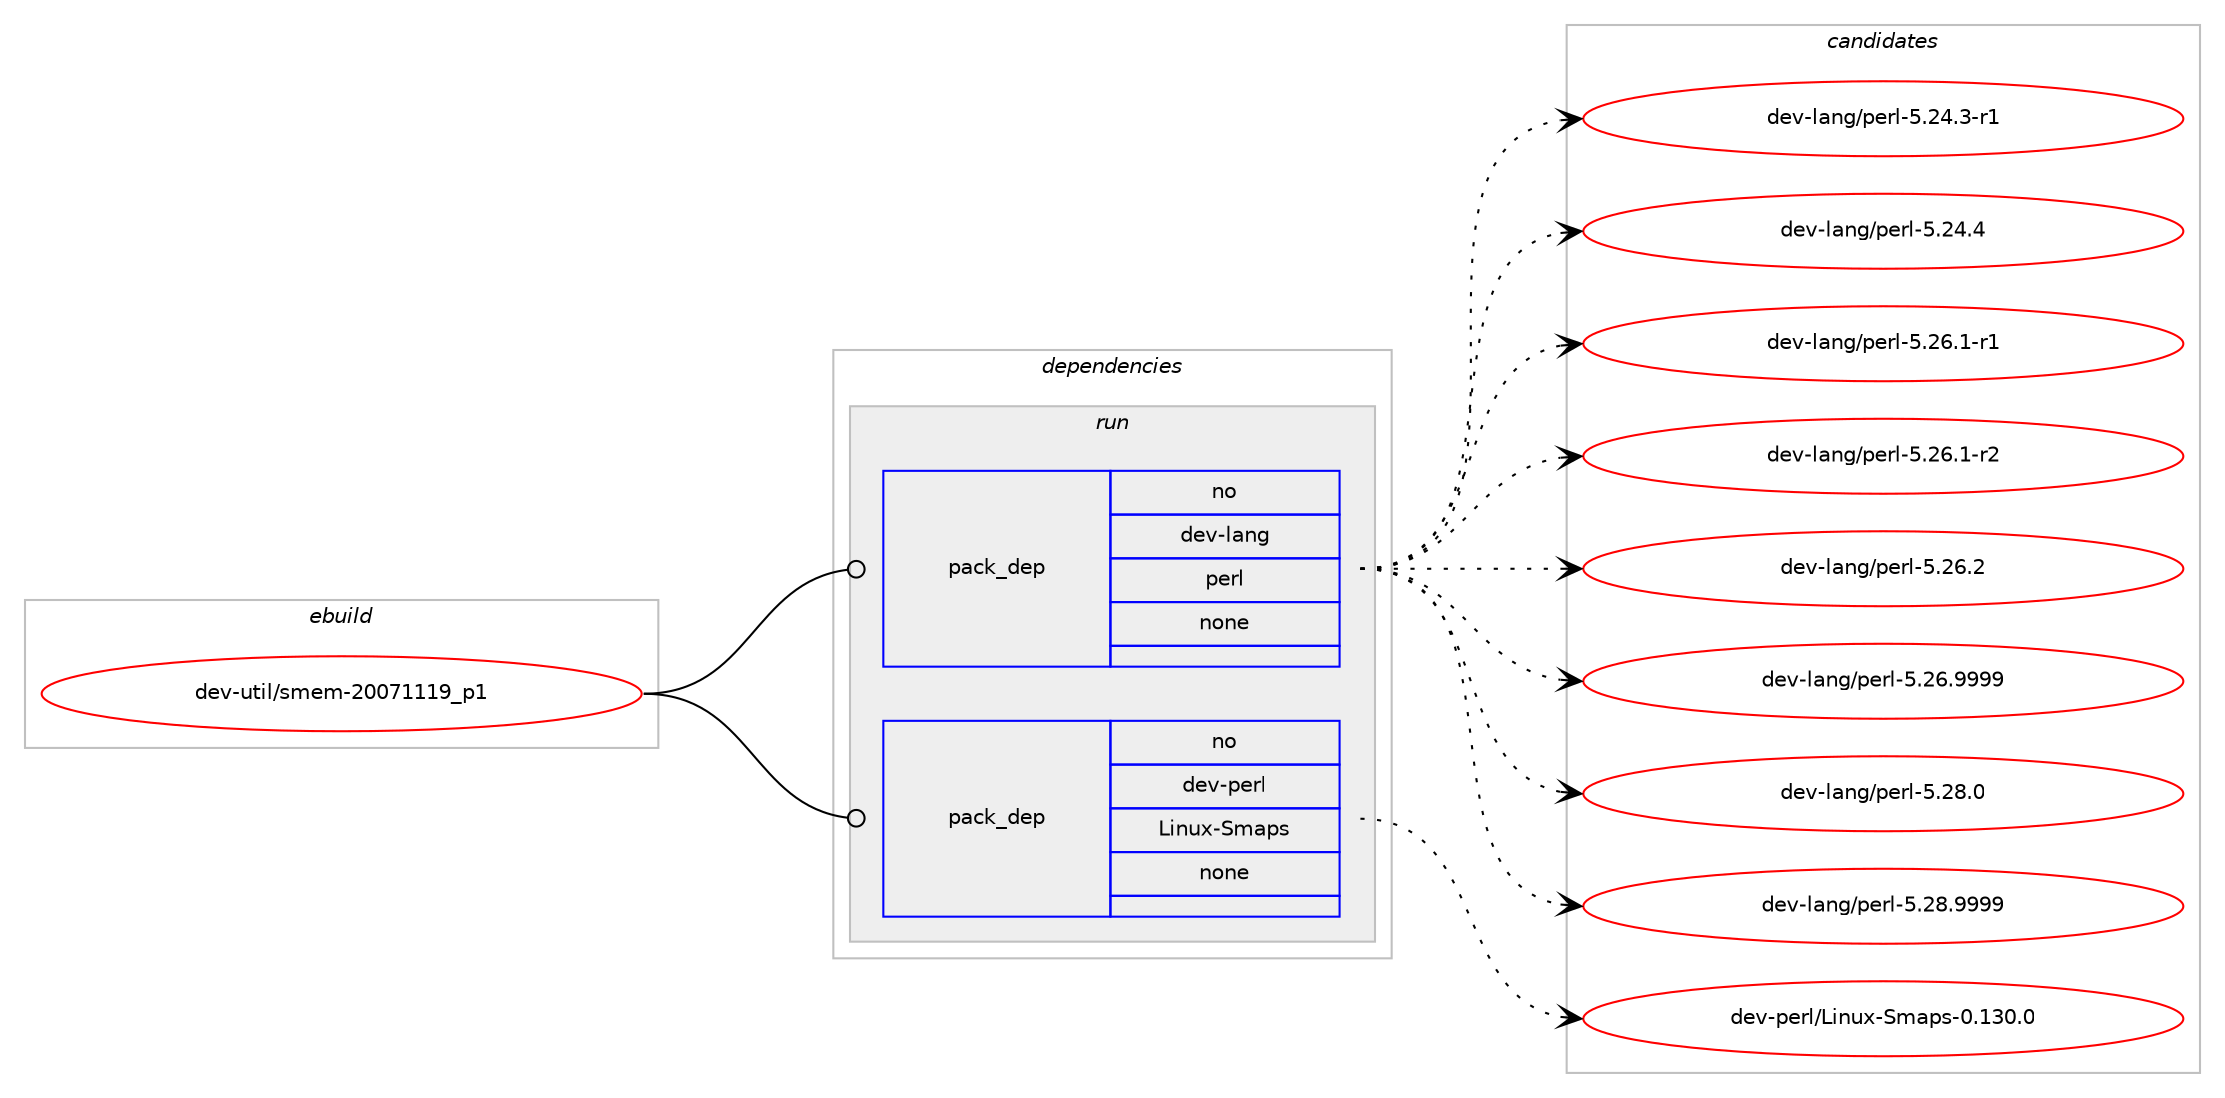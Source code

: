 digraph prolog {

# *************
# Graph options
# *************

newrank=true;
concentrate=true;
compound=true;
graph [rankdir=LR,fontname=Helvetica,fontsize=10,ranksep=1.5];#, ranksep=2.5, nodesep=0.2];
edge  [arrowhead=vee];
node  [fontname=Helvetica,fontsize=10];

# **********
# The ebuild
# **********

subgraph cluster_leftcol {
color=gray;
rank=same;
label=<<i>ebuild</i>>;
id [label="dev-util/smem-20071119_p1", color=red, width=4, href="../dev-util/smem-20071119_p1.svg"];
}

# ****************
# The dependencies
# ****************

subgraph cluster_midcol {
color=gray;
label=<<i>dependencies</i>>;
subgraph cluster_compile {
fillcolor="#eeeeee";
style=filled;
label=<<i>compile</i>>;
}
subgraph cluster_compileandrun {
fillcolor="#eeeeee";
style=filled;
label=<<i>compile and run</i>>;
}
subgraph cluster_run {
fillcolor="#eeeeee";
style=filled;
label=<<i>run</i>>;
subgraph pack1100368 {
dependency1549156 [label=<<TABLE BORDER="0" CELLBORDER="1" CELLSPACING="0" CELLPADDING="4" WIDTH="220"><TR><TD ROWSPAN="6" CELLPADDING="30">pack_dep</TD></TR><TR><TD WIDTH="110">no</TD></TR><TR><TD>dev-lang</TD></TR><TR><TD>perl</TD></TR><TR><TD>none</TD></TR><TR><TD></TD></TR></TABLE>>, shape=none, color=blue];
}
id:e -> dependency1549156:w [weight=20,style="solid",arrowhead="odot"];
subgraph pack1100369 {
dependency1549157 [label=<<TABLE BORDER="0" CELLBORDER="1" CELLSPACING="0" CELLPADDING="4" WIDTH="220"><TR><TD ROWSPAN="6" CELLPADDING="30">pack_dep</TD></TR><TR><TD WIDTH="110">no</TD></TR><TR><TD>dev-perl</TD></TR><TR><TD>Linux-Smaps</TD></TR><TR><TD>none</TD></TR><TR><TD></TD></TR></TABLE>>, shape=none, color=blue];
}
id:e -> dependency1549157:w [weight=20,style="solid",arrowhead="odot"];
}
}

# **************
# The candidates
# **************

subgraph cluster_choices {
rank=same;
color=gray;
label=<<i>candidates</i>>;

subgraph choice1100368 {
color=black;
nodesep=1;
choice100101118451089711010347112101114108455346505246514511449 [label="dev-lang/perl-5.24.3-r1", color=red, width=4,href="../dev-lang/perl-5.24.3-r1.svg"];
choice10010111845108971101034711210111410845534650524652 [label="dev-lang/perl-5.24.4", color=red, width=4,href="../dev-lang/perl-5.24.4.svg"];
choice100101118451089711010347112101114108455346505446494511449 [label="dev-lang/perl-5.26.1-r1", color=red, width=4,href="../dev-lang/perl-5.26.1-r1.svg"];
choice100101118451089711010347112101114108455346505446494511450 [label="dev-lang/perl-5.26.1-r2", color=red, width=4,href="../dev-lang/perl-5.26.1-r2.svg"];
choice10010111845108971101034711210111410845534650544650 [label="dev-lang/perl-5.26.2", color=red, width=4,href="../dev-lang/perl-5.26.2.svg"];
choice10010111845108971101034711210111410845534650544657575757 [label="dev-lang/perl-5.26.9999", color=red, width=4,href="../dev-lang/perl-5.26.9999.svg"];
choice10010111845108971101034711210111410845534650564648 [label="dev-lang/perl-5.28.0", color=red, width=4,href="../dev-lang/perl-5.28.0.svg"];
choice10010111845108971101034711210111410845534650564657575757 [label="dev-lang/perl-5.28.9999", color=red, width=4,href="../dev-lang/perl-5.28.9999.svg"];
dependency1549156:e -> choice100101118451089711010347112101114108455346505246514511449:w [style=dotted,weight="100"];
dependency1549156:e -> choice10010111845108971101034711210111410845534650524652:w [style=dotted,weight="100"];
dependency1549156:e -> choice100101118451089711010347112101114108455346505446494511449:w [style=dotted,weight="100"];
dependency1549156:e -> choice100101118451089711010347112101114108455346505446494511450:w [style=dotted,weight="100"];
dependency1549156:e -> choice10010111845108971101034711210111410845534650544650:w [style=dotted,weight="100"];
dependency1549156:e -> choice10010111845108971101034711210111410845534650544657575757:w [style=dotted,weight="100"];
dependency1549156:e -> choice10010111845108971101034711210111410845534650564648:w [style=dotted,weight="100"];
dependency1549156:e -> choice10010111845108971101034711210111410845534650564657575757:w [style=dotted,weight="100"];
}
subgraph choice1100369 {
color=black;
nodesep=1;
choice1001011184511210111410847761051101171204583109971121154548464951484648 [label="dev-perl/Linux-Smaps-0.130.0", color=red, width=4,href="../dev-perl/Linux-Smaps-0.130.0.svg"];
dependency1549157:e -> choice1001011184511210111410847761051101171204583109971121154548464951484648:w [style=dotted,weight="100"];
}
}

}
